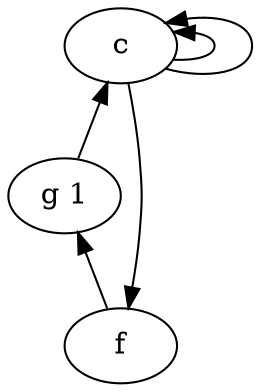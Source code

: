 digraph {
	c
	c
		c -> c [dir=back]
	c
		c -> c [dir=back]
	f
		f -> c [dir=back]
	"g 1"
		"g 1" -> f [dir=back]
	c
		c -> "g 1" [dir=back]
}